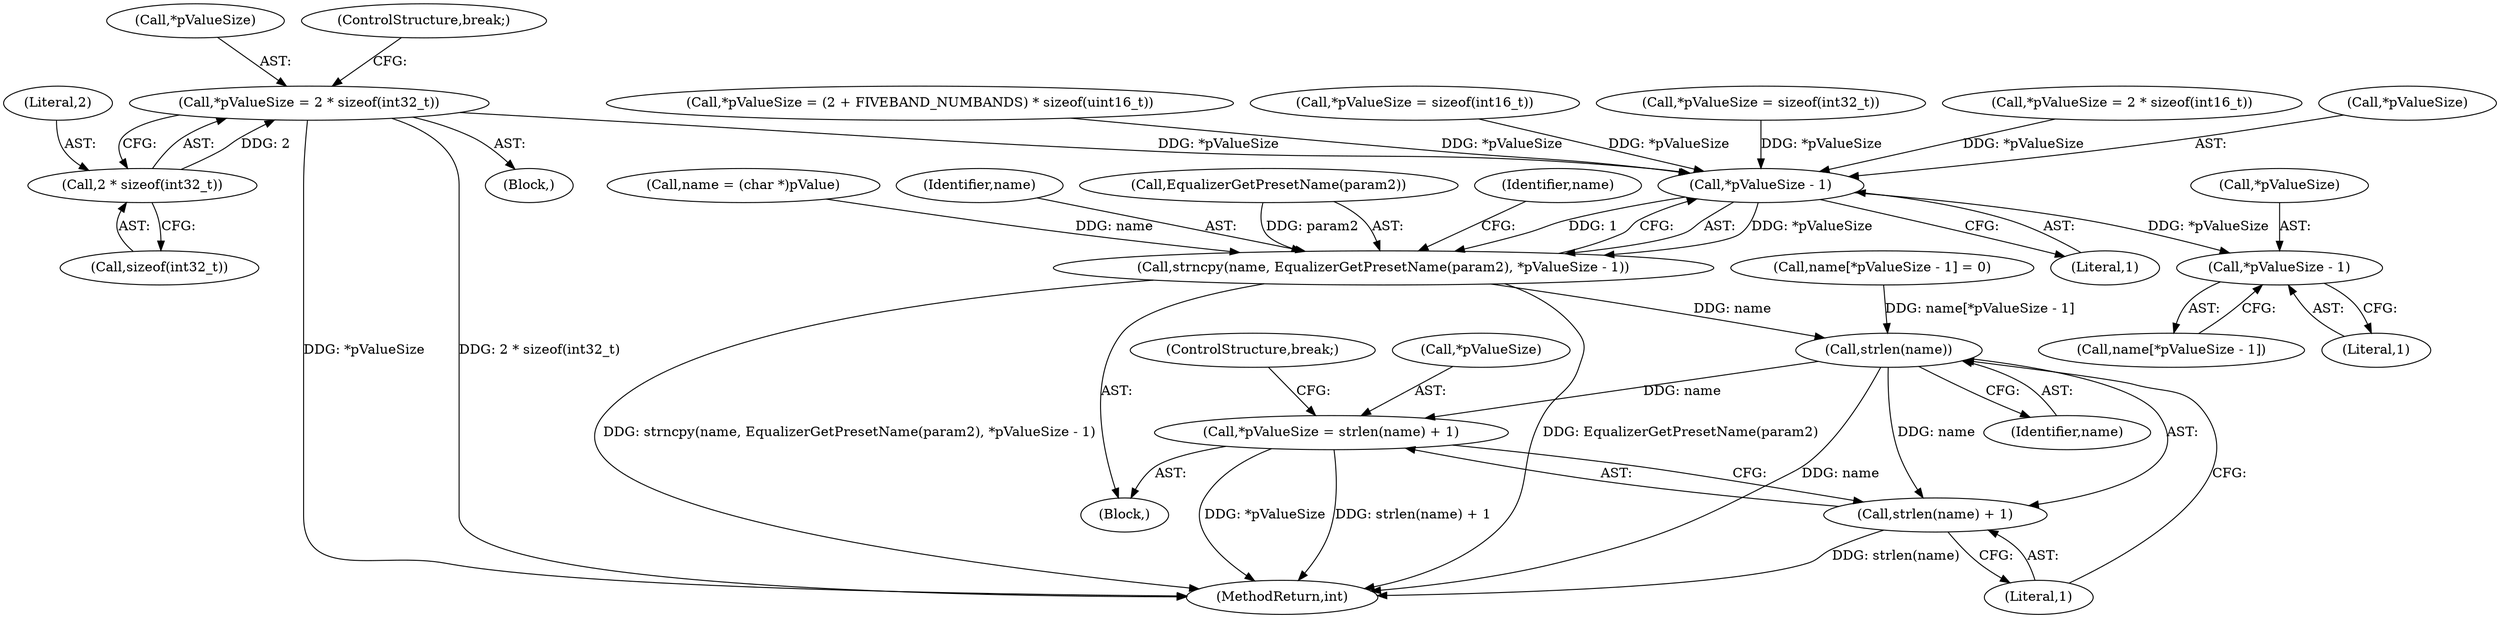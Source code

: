 digraph "0_Android_c66c43ad571ed2590dcd55a762c73c90d9744bac@API" {
"1000208" [label="(Call,*pValueSize = 2 * sizeof(int32_t))"];
"1000211" [label="(Call,2 * sizeof(int32_t))"];
"1000488" [label="(Call,*pValueSize - 1)"];
"1000484" [label="(Call,strncpy(name, EqualizerGetPresetName(param2), *pValueSize - 1))"];
"1000504" [label="(Call,strlen(name))"];
"1000500" [label="(Call,*pValueSize = strlen(name) + 1)"];
"1000503" [label="(Call,strlen(name) + 1)"];
"1000495" [label="(Call,*pValueSize - 1)"];
"1000258" [label="(Call,*pValueSize = (2 + FIVEBAND_NUMBANDS) * sizeof(uint16_t))"];
"1000211" [label="(Call,2 * sizeof(int32_t))"];
"1000160" [label="(Call,*pValueSize = sizeof(int16_t))"];
"1000504" [label="(Call,strlen(name))"];
"1000491" [label="(Literal,1)"];
"1000494" [label="(Identifier,name)"];
"1000500" [label="(Call,*pValueSize = strlen(name) + 1)"];
"1000213" [label="(Call,sizeof(int32_t))"];
"1000277" [label="(Block,)"];
"1000567" [label="(MethodReturn,int)"];
"1000208" [label="(Call,*pValueSize = 2 * sizeof(int32_t))"];
"1000492" [label="(Call,name[*pValueSize - 1] = 0)"];
"1000231" [label="(Call,*pValueSize = sizeof(int32_t))"];
"1000479" [label="(Call,name = (char *)pValue)"];
"1000212" [label="(Literal,2)"];
"1000506" [label="(Literal,1)"];
"1000507" [label="(ControlStructure,break;)"];
"1000485" [label="(Identifier,name)"];
"1000493" [label="(Call,name[*pValueSize - 1])"];
"1000496" [label="(Call,*pValueSize)"];
"1000503" [label="(Call,strlen(name) + 1)"];
"1000484" [label="(Call,strncpy(name, EqualizerGetPresetName(param2), *pValueSize - 1))"];
"1000498" [label="(Literal,1)"];
"1000183" [label="(Call,*pValueSize = 2 * sizeof(int16_t))"];
"1000486" [label="(Call,EqualizerGetPresetName(param2))"];
"1000501" [label="(Call,*pValueSize)"];
"1000209" [label="(Call,*pValueSize)"];
"1000140" [label="(Block,)"];
"1000505" [label="(Identifier,name)"];
"1000215" [label="(ControlStructure,break;)"];
"1000495" [label="(Call,*pValueSize - 1)"];
"1000489" [label="(Call,*pValueSize)"];
"1000488" [label="(Call,*pValueSize - 1)"];
"1000208" -> "1000140"  [label="AST: "];
"1000208" -> "1000211"  [label="CFG: "];
"1000209" -> "1000208"  [label="AST: "];
"1000211" -> "1000208"  [label="AST: "];
"1000215" -> "1000208"  [label="CFG: "];
"1000208" -> "1000567"  [label="DDG: *pValueSize"];
"1000208" -> "1000567"  [label="DDG: 2 * sizeof(int32_t)"];
"1000211" -> "1000208"  [label="DDG: 2"];
"1000208" -> "1000488"  [label="DDG: *pValueSize"];
"1000211" -> "1000213"  [label="CFG: "];
"1000212" -> "1000211"  [label="AST: "];
"1000213" -> "1000211"  [label="AST: "];
"1000488" -> "1000484"  [label="AST: "];
"1000488" -> "1000491"  [label="CFG: "];
"1000489" -> "1000488"  [label="AST: "];
"1000491" -> "1000488"  [label="AST: "];
"1000484" -> "1000488"  [label="CFG: "];
"1000488" -> "1000484"  [label="DDG: *pValueSize"];
"1000488" -> "1000484"  [label="DDG: 1"];
"1000258" -> "1000488"  [label="DDG: *pValueSize"];
"1000183" -> "1000488"  [label="DDG: *pValueSize"];
"1000231" -> "1000488"  [label="DDG: *pValueSize"];
"1000160" -> "1000488"  [label="DDG: *pValueSize"];
"1000488" -> "1000495"  [label="DDG: *pValueSize"];
"1000484" -> "1000277"  [label="AST: "];
"1000485" -> "1000484"  [label="AST: "];
"1000486" -> "1000484"  [label="AST: "];
"1000494" -> "1000484"  [label="CFG: "];
"1000484" -> "1000567"  [label="DDG: EqualizerGetPresetName(param2)"];
"1000484" -> "1000567"  [label="DDG: strncpy(name, EqualizerGetPresetName(param2), *pValueSize - 1)"];
"1000479" -> "1000484"  [label="DDG: name"];
"1000486" -> "1000484"  [label="DDG: param2"];
"1000484" -> "1000504"  [label="DDG: name"];
"1000504" -> "1000503"  [label="AST: "];
"1000504" -> "1000505"  [label="CFG: "];
"1000505" -> "1000504"  [label="AST: "];
"1000506" -> "1000504"  [label="CFG: "];
"1000504" -> "1000567"  [label="DDG: name"];
"1000504" -> "1000500"  [label="DDG: name"];
"1000504" -> "1000503"  [label="DDG: name"];
"1000492" -> "1000504"  [label="DDG: name[*pValueSize - 1]"];
"1000500" -> "1000277"  [label="AST: "];
"1000500" -> "1000503"  [label="CFG: "];
"1000501" -> "1000500"  [label="AST: "];
"1000503" -> "1000500"  [label="AST: "];
"1000507" -> "1000500"  [label="CFG: "];
"1000500" -> "1000567"  [label="DDG: strlen(name) + 1"];
"1000500" -> "1000567"  [label="DDG: *pValueSize"];
"1000503" -> "1000506"  [label="CFG: "];
"1000506" -> "1000503"  [label="AST: "];
"1000503" -> "1000567"  [label="DDG: strlen(name)"];
"1000495" -> "1000493"  [label="AST: "];
"1000495" -> "1000498"  [label="CFG: "];
"1000496" -> "1000495"  [label="AST: "];
"1000498" -> "1000495"  [label="AST: "];
"1000493" -> "1000495"  [label="CFG: "];
}
